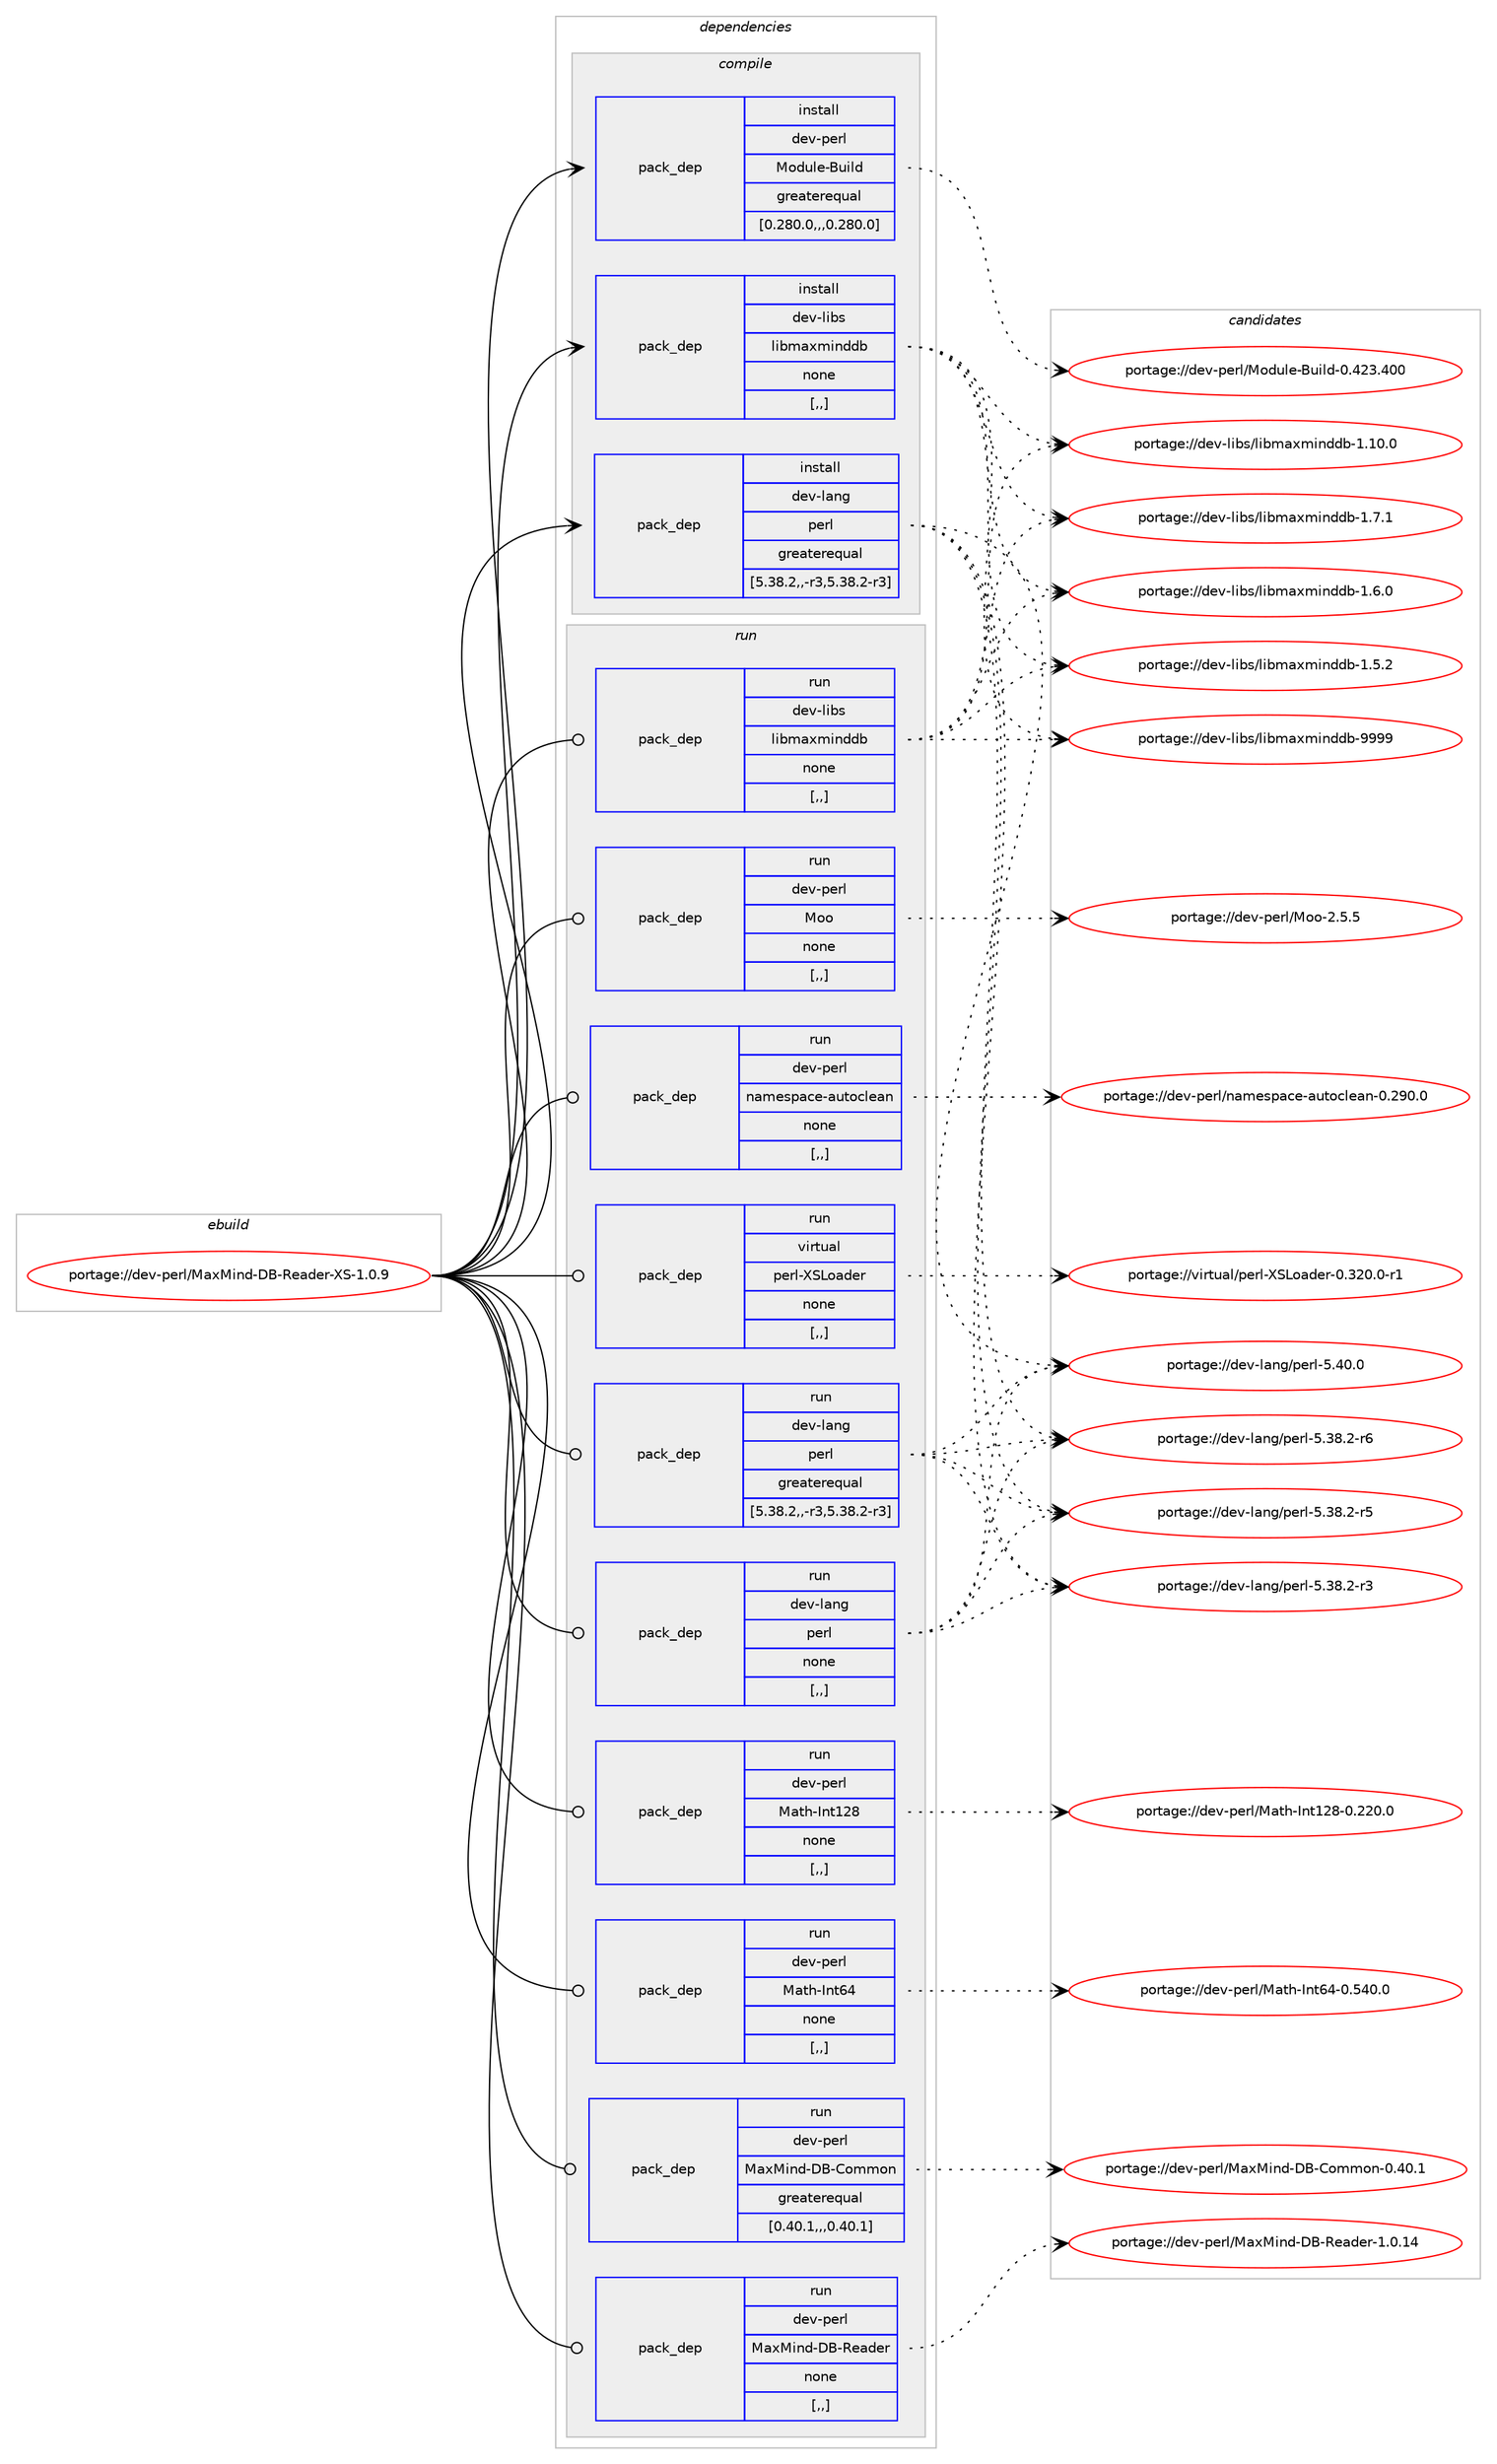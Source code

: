 digraph prolog {

# *************
# Graph options
# *************

newrank=true;
concentrate=true;
compound=true;
graph [rankdir=LR,fontname=Helvetica,fontsize=10,ranksep=1.5];#, ranksep=2.5, nodesep=0.2];
edge  [arrowhead=vee];
node  [fontname=Helvetica,fontsize=10];

# **********
# The ebuild
# **********

subgraph cluster_leftcol {
color=gray;
label=<<i>ebuild</i>>;
id [label="portage://dev-perl/MaxMind-DB-Reader-XS-1.0.9", color=red, width=4, href="../dev-perl/MaxMind-DB-Reader-XS-1.0.9.svg"];
}

# ****************
# The dependencies
# ****************

subgraph cluster_midcol {
color=gray;
label=<<i>dependencies</i>>;
subgraph cluster_compile {
fillcolor="#eeeeee";
style=filled;
label=<<i>compile</i>>;
subgraph pack102281 {
dependency133453 [label=<<TABLE BORDER="0" CELLBORDER="1" CELLSPACING="0" CELLPADDING="4" WIDTH="220"><TR><TD ROWSPAN="6" CELLPADDING="30">pack_dep</TD></TR><TR><TD WIDTH="110">install</TD></TR><TR><TD>dev-lang</TD></TR><TR><TD>perl</TD></TR><TR><TD>greaterequal</TD></TR><TR><TD>[5.38.2,,-r3,5.38.2-r3]</TD></TR></TABLE>>, shape=none, color=blue];
}
id:e -> dependency133453:w [weight=20,style="solid",arrowhead="vee"];
subgraph pack102282 {
dependency133454 [label=<<TABLE BORDER="0" CELLBORDER="1" CELLSPACING="0" CELLPADDING="4" WIDTH="220"><TR><TD ROWSPAN="6" CELLPADDING="30">pack_dep</TD></TR><TR><TD WIDTH="110">install</TD></TR><TR><TD>dev-libs</TD></TR><TR><TD>libmaxminddb</TD></TR><TR><TD>none</TD></TR><TR><TD>[,,]</TD></TR></TABLE>>, shape=none, color=blue];
}
id:e -> dependency133454:w [weight=20,style="solid",arrowhead="vee"];
subgraph pack102283 {
dependency133455 [label=<<TABLE BORDER="0" CELLBORDER="1" CELLSPACING="0" CELLPADDING="4" WIDTH="220"><TR><TD ROWSPAN="6" CELLPADDING="30">pack_dep</TD></TR><TR><TD WIDTH="110">install</TD></TR><TR><TD>dev-perl</TD></TR><TR><TD>Module-Build</TD></TR><TR><TD>greaterequal</TD></TR><TR><TD>[0.280.0,,,0.280.0]</TD></TR></TABLE>>, shape=none, color=blue];
}
id:e -> dependency133455:w [weight=20,style="solid",arrowhead="vee"];
}
subgraph cluster_compileandrun {
fillcolor="#eeeeee";
style=filled;
label=<<i>compile and run</i>>;
}
subgraph cluster_run {
fillcolor="#eeeeee";
style=filled;
label=<<i>run</i>>;
subgraph pack102284 {
dependency133456 [label=<<TABLE BORDER="0" CELLBORDER="1" CELLSPACING="0" CELLPADDING="4" WIDTH="220"><TR><TD ROWSPAN="6" CELLPADDING="30">pack_dep</TD></TR><TR><TD WIDTH="110">run</TD></TR><TR><TD>dev-lang</TD></TR><TR><TD>perl</TD></TR><TR><TD>greaterequal</TD></TR><TR><TD>[5.38.2,,-r3,5.38.2-r3]</TD></TR></TABLE>>, shape=none, color=blue];
}
id:e -> dependency133456:w [weight=20,style="solid",arrowhead="odot"];
subgraph pack102285 {
dependency133457 [label=<<TABLE BORDER="0" CELLBORDER="1" CELLSPACING="0" CELLPADDING="4" WIDTH="220"><TR><TD ROWSPAN="6" CELLPADDING="30">pack_dep</TD></TR><TR><TD WIDTH="110">run</TD></TR><TR><TD>dev-lang</TD></TR><TR><TD>perl</TD></TR><TR><TD>none</TD></TR><TR><TD>[,,]</TD></TR></TABLE>>, shape=none, color=blue];
}
id:e -> dependency133457:w [weight=20,style="solid",arrowhead="odot"];
subgraph pack102286 {
dependency133458 [label=<<TABLE BORDER="0" CELLBORDER="1" CELLSPACING="0" CELLPADDING="4" WIDTH="220"><TR><TD ROWSPAN="6" CELLPADDING="30">pack_dep</TD></TR><TR><TD WIDTH="110">run</TD></TR><TR><TD>dev-libs</TD></TR><TR><TD>libmaxminddb</TD></TR><TR><TD>none</TD></TR><TR><TD>[,,]</TD></TR></TABLE>>, shape=none, color=blue];
}
id:e -> dependency133458:w [weight=20,style="solid",arrowhead="odot"];
subgraph pack102287 {
dependency133459 [label=<<TABLE BORDER="0" CELLBORDER="1" CELLSPACING="0" CELLPADDING="4" WIDTH="220"><TR><TD ROWSPAN="6" CELLPADDING="30">pack_dep</TD></TR><TR><TD WIDTH="110">run</TD></TR><TR><TD>dev-perl</TD></TR><TR><TD>Math-Int128</TD></TR><TR><TD>none</TD></TR><TR><TD>[,,]</TD></TR></TABLE>>, shape=none, color=blue];
}
id:e -> dependency133459:w [weight=20,style="solid",arrowhead="odot"];
subgraph pack102288 {
dependency133460 [label=<<TABLE BORDER="0" CELLBORDER="1" CELLSPACING="0" CELLPADDING="4" WIDTH="220"><TR><TD ROWSPAN="6" CELLPADDING="30">pack_dep</TD></TR><TR><TD WIDTH="110">run</TD></TR><TR><TD>dev-perl</TD></TR><TR><TD>Math-Int64</TD></TR><TR><TD>none</TD></TR><TR><TD>[,,]</TD></TR></TABLE>>, shape=none, color=blue];
}
id:e -> dependency133460:w [weight=20,style="solid",arrowhead="odot"];
subgraph pack102289 {
dependency133461 [label=<<TABLE BORDER="0" CELLBORDER="1" CELLSPACING="0" CELLPADDING="4" WIDTH="220"><TR><TD ROWSPAN="6" CELLPADDING="30">pack_dep</TD></TR><TR><TD WIDTH="110">run</TD></TR><TR><TD>dev-perl</TD></TR><TR><TD>MaxMind-DB-Common</TD></TR><TR><TD>greaterequal</TD></TR><TR><TD>[0.40.1,,,0.40.1]</TD></TR></TABLE>>, shape=none, color=blue];
}
id:e -> dependency133461:w [weight=20,style="solid",arrowhead="odot"];
subgraph pack102290 {
dependency133462 [label=<<TABLE BORDER="0" CELLBORDER="1" CELLSPACING="0" CELLPADDING="4" WIDTH="220"><TR><TD ROWSPAN="6" CELLPADDING="30">pack_dep</TD></TR><TR><TD WIDTH="110">run</TD></TR><TR><TD>dev-perl</TD></TR><TR><TD>MaxMind-DB-Reader</TD></TR><TR><TD>none</TD></TR><TR><TD>[,,]</TD></TR></TABLE>>, shape=none, color=blue];
}
id:e -> dependency133462:w [weight=20,style="solid",arrowhead="odot"];
subgraph pack102291 {
dependency133463 [label=<<TABLE BORDER="0" CELLBORDER="1" CELLSPACING="0" CELLPADDING="4" WIDTH="220"><TR><TD ROWSPAN="6" CELLPADDING="30">pack_dep</TD></TR><TR><TD WIDTH="110">run</TD></TR><TR><TD>dev-perl</TD></TR><TR><TD>Moo</TD></TR><TR><TD>none</TD></TR><TR><TD>[,,]</TD></TR></TABLE>>, shape=none, color=blue];
}
id:e -> dependency133463:w [weight=20,style="solid",arrowhead="odot"];
subgraph pack102292 {
dependency133464 [label=<<TABLE BORDER="0" CELLBORDER="1" CELLSPACING="0" CELLPADDING="4" WIDTH="220"><TR><TD ROWSPAN="6" CELLPADDING="30">pack_dep</TD></TR><TR><TD WIDTH="110">run</TD></TR><TR><TD>dev-perl</TD></TR><TR><TD>namespace-autoclean</TD></TR><TR><TD>none</TD></TR><TR><TD>[,,]</TD></TR></TABLE>>, shape=none, color=blue];
}
id:e -> dependency133464:w [weight=20,style="solid",arrowhead="odot"];
subgraph pack102293 {
dependency133465 [label=<<TABLE BORDER="0" CELLBORDER="1" CELLSPACING="0" CELLPADDING="4" WIDTH="220"><TR><TD ROWSPAN="6" CELLPADDING="30">pack_dep</TD></TR><TR><TD WIDTH="110">run</TD></TR><TR><TD>virtual</TD></TR><TR><TD>perl-XSLoader</TD></TR><TR><TD>none</TD></TR><TR><TD>[,,]</TD></TR></TABLE>>, shape=none, color=blue];
}
id:e -> dependency133465:w [weight=20,style="solid",arrowhead="odot"];
}
}

# **************
# The candidates
# **************

subgraph cluster_choices {
rank=same;
color=gray;
label=<<i>candidates</i>>;

subgraph choice102281 {
color=black;
nodesep=1;
choice10010111845108971101034711210111410845534652484648 [label="portage://dev-lang/perl-5.40.0", color=red, width=4,href="../dev-lang/perl-5.40.0.svg"];
choice100101118451089711010347112101114108455346515646504511454 [label="portage://dev-lang/perl-5.38.2-r6", color=red, width=4,href="../dev-lang/perl-5.38.2-r6.svg"];
choice100101118451089711010347112101114108455346515646504511453 [label="portage://dev-lang/perl-5.38.2-r5", color=red, width=4,href="../dev-lang/perl-5.38.2-r5.svg"];
choice100101118451089711010347112101114108455346515646504511451 [label="portage://dev-lang/perl-5.38.2-r3", color=red, width=4,href="../dev-lang/perl-5.38.2-r3.svg"];
dependency133453:e -> choice10010111845108971101034711210111410845534652484648:w [style=dotted,weight="100"];
dependency133453:e -> choice100101118451089711010347112101114108455346515646504511454:w [style=dotted,weight="100"];
dependency133453:e -> choice100101118451089711010347112101114108455346515646504511453:w [style=dotted,weight="100"];
dependency133453:e -> choice100101118451089711010347112101114108455346515646504511451:w [style=dotted,weight="100"];
}
subgraph choice102282 {
color=black;
nodesep=1;
choice1001011184510810598115471081059810997120109105110100100984557575757 [label="portage://dev-libs/libmaxminddb-9999", color=red, width=4,href="../dev-libs/libmaxminddb-9999.svg"];
choice10010111845108105981154710810598109971201091051101001009845494649484648 [label="portage://dev-libs/libmaxminddb-1.10.0", color=red, width=4,href="../dev-libs/libmaxminddb-1.10.0.svg"];
choice100101118451081059811547108105981099712010910511010010098454946554649 [label="portage://dev-libs/libmaxminddb-1.7.1", color=red, width=4,href="../dev-libs/libmaxminddb-1.7.1.svg"];
choice100101118451081059811547108105981099712010910511010010098454946544648 [label="portage://dev-libs/libmaxminddb-1.6.0", color=red, width=4,href="../dev-libs/libmaxminddb-1.6.0.svg"];
choice100101118451081059811547108105981099712010910511010010098454946534650 [label="portage://dev-libs/libmaxminddb-1.5.2", color=red, width=4,href="../dev-libs/libmaxminddb-1.5.2.svg"];
dependency133454:e -> choice1001011184510810598115471081059810997120109105110100100984557575757:w [style=dotted,weight="100"];
dependency133454:e -> choice10010111845108105981154710810598109971201091051101001009845494649484648:w [style=dotted,weight="100"];
dependency133454:e -> choice100101118451081059811547108105981099712010910511010010098454946554649:w [style=dotted,weight="100"];
dependency133454:e -> choice100101118451081059811547108105981099712010910511010010098454946544648:w [style=dotted,weight="100"];
dependency133454:e -> choice100101118451081059811547108105981099712010910511010010098454946534650:w [style=dotted,weight="100"];
}
subgraph choice102283 {
color=black;
nodesep=1;
choice100101118451121011141084777111100117108101456611710510810045484652505146524848 [label="portage://dev-perl/Module-Build-0.423.400", color=red, width=4,href="../dev-perl/Module-Build-0.423.400.svg"];
dependency133455:e -> choice100101118451121011141084777111100117108101456611710510810045484652505146524848:w [style=dotted,weight="100"];
}
subgraph choice102284 {
color=black;
nodesep=1;
choice10010111845108971101034711210111410845534652484648 [label="portage://dev-lang/perl-5.40.0", color=red, width=4,href="../dev-lang/perl-5.40.0.svg"];
choice100101118451089711010347112101114108455346515646504511454 [label="portage://dev-lang/perl-5.38.2-r6", color=red, width=4,href="../dev-lang/perl-5.38.2-r6.svg"];
choice100101118451089711010347112101114108455346515646504511453 [label="portage://dev-lang/perl-5.38.2-r5", color=red, width=4,href="../dev-lang/perl-5.38.2-r5.svg"];
choice100101118451089711010347112101114108455346515646504511451 [label="portage://dev-lang/perl-5.38.2-r3", color=red, width=4,href="../dev-lang/perl-5.38.2-r3.svg"];
dependency133456:e -> choice10010111845108971101034711210111410845534652484648:w [style=dotted,weight="100"];
dependency133456:e -> choice100101118451089711010347112101114108455346515646504511454:w [style=dotted,weight="100"];
dependency133456:e -> choice100101118451089711010347112101114108455346515646504511453:w [style=dotted,weight="100"];
dependency133456:e -> choice100101118451089711010347112101114108455346515646504511451:w [style=dotted,weight="100"];
}
subgraph choice102285 {
color=black;
nodesep=1;
choice10010111845108971101034711210111410845534652484648 [label="portage://dev-lang/perl-5.40.0", color=red, width=4,href="../dev-lang/perl-5.40.0.svg"];
choice100101118451089711010347112101114108455346515646504511454 [label="portage://dev-lang/perl-5.38.2-r6", color=red, width=4,href="../dev-lang/perl-5.38.2-r6.svg"];
choice100101118451089711010347112101114108455346515646504511453 [label="portage://dev-lang/perl-5.38.2-r5", color=red, width=4,href="../dev-lang/perl-5.38.2-r5.svg"];
choice100101118451089711010347112101114108455346515646504511451 [label="portage://dev-lang/perl-5.38.2-r3", color=red, width=4,href="../dev-lang/perl-5.38.2-r3.svg"];
dependency133457:e -> choice10010111845108971101034711210111410845534652484648:w [style=dotted,weight="100"];
dependency133457:e -> choice100101118451089711010347112101114108455346515646504511454:w [style=dotted,weight="100"];
dependency133457:e -> choice100101118451089711010347112101114108455346515646504511453:w [style=dotted,weight="100"];
dependency133457:e -> choice100101118451089711010347112101114108455346515646504511451:w [style=dotted,weight="100"];
}
subgraph choice102286 {
color=black;
nodesep=1;
choice1001011184510810598115471081059810997120109105110100100984557575757 [label="portage://dev-libs/libmaxminddb-9999", color=red, width=4,href="../dev-libs/libmaxminddb-9999.svg"];
choice10010111845108105981154710810598109971201091051101001009845494649484648 [label="portage://dev-libs/libmaxminddb-1.10.0", color=red, width=4,href="../dev-libs/libmaxminddb-1.10.0.svg"];
choice100101118451081059811547108105981099712010910511010010098454946554649 [label="portage://dev-libs/libmaxminddb-1.7.1", color=red, width=4,href="../dev-libs/libmaxminddb-1.7.1.svg"];
choice100101118451081059811547108105981099712010910511010010098454946544648 [label="portage://dev-libs/libmaxminddb-1.6.0", color=red, width=4,href="../dev-libs/libmaxminddb-1.6.0.svg"];
choice100101118451081059811547108105981099712010910511010010098454946534650 [label="portage://dev-libs/libmaxminddb-1.5.2", color=red, width=4,href="../dev-libs/libmaxminddb-1.5.2.svg"];
dependency133458:e -> choice1001011184510810598115471081059810997120109105110100100984557575757:w [style=dotted,weight="100"];
dependency133458:e -> choice10010111845108105981154710810598109971201091051101001009845494649484648:w [style=dotted,weight="100"];
dependency133458:e -> choice100101118451081059811547108105981099712010910511010010098454946554649:w [style=dotted,weight="100"];
dependency133458:e -> choice100101118451081059811547108105981099712010910511010010098454946544648:w [style=dotted,weight="100"];
dependency133458:e -> choice100101118451081059811547108105981099712010910511010010098454946534650:w [style=dotted,weight="100"];
}
subgraph choice102287 {
color=black;
nodesep=1;
choice1001011184511210111410847779711610445731101164950564548465050484648 [label="portage://dev-perl/Math-Int128-0.220.0", color=red, width=4,href="../dev-perl/Math-Int128-0.220.0.svg"];
dependency133459:e -> choice1001011184511210111410847779711610445731101164950564548465050484648:w [style=dotted,weight="100"];
}
subgraph choice102288 {
color=black;
nodesep=1;
choice10010111845112101114108477797116104457311011654524548465352484648 [label="portage://dev-perl/Math-Int64-0.540.0", color=red, width=4,href="../dev-perl/Math-Int64-0.540.0.svg"];
dependency133460:e -> choice10010111845112101114108477797116104457311011654524548465352484648:w [style=dotted,weight="100"];
}
subgraph choice102289 {
color=black;
nodesep=1;
choice1001011184511210111410847779712077105110100456866456711110910911111045484652484649 [label="portage://dev-perl/MaxMind-DB-Common-0.40.1", color=red, width=4,href="../dev-perl/MaxMind-DB-Common-0.40.1.svg"];
dependency133461:e -> choice1001011184511210111410847779712077105110100456866456711110910911111045484652484649:w [style=dotted,weight="100"];
}
subgraph choice102290 {
color=black;
nodesep=1;
choice100101118451121011141084777971207710511010045686645821019710010111445494648464952 [label="portage://dev-perl/MaxMind-DB-Reader-1.0.14", color=red, width=4,href="../dev-perl/MaxMind-DB-Reader-1.0.14.svg"];
dependency133462:e -> choice100101118451121011141084777971207710511010045686645821019710010111445494648464952:w [style=dotted,weight="100"];
}
subgraph choice102291 {
color=black;
nodesep=1;
choice100101118451121011141084777111111455046534653 [label="portage://dev-perl/Moo-2.5.5", color=red, width=4,href="../dev-perl/Moo-2.5.5.svg"];
dependency133463:e -> choice100101118451121011141084777111111455046534653:w [style=dotted,weight="100"];
}
subgraph choice102292 {
color=black;
nodesep=1;
choice1001011184511210111410847110971091011151129799101459711711611199108101971104548465057484648 [label="portage://dev-perl/namespace-autoclean-0.290.0", color=red, width=4,href="../dev-perl/namespace-autoclean-0.290.0.svg"];
dependency133464:e -> choice1001011184511210111410847110971091011151129799101459711711611199108101971104548465057484648:w [style=dotted,weight="100"];
}
subgraph choice102293 {
color=black;
nodesep=1;
choice1181051141161179710847112101114108458883761119710010111445484651504846484511449 [label="portage://virtual/perl-XSLoader-0.320.0-r1", color=red, width=4,href="../virtual/perl-XSLoader-0.320.0-r1.svg"];
dependency133465:e -> choice1181051141161179710847112101114108458883761119710010111445484651504846484511449:w [style=dotted,weight="100"];
}
}

}
